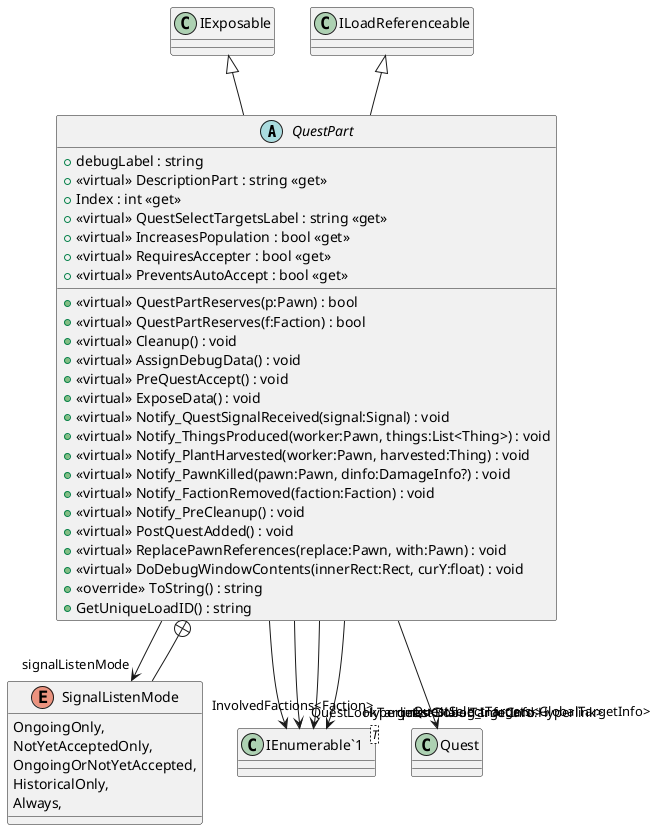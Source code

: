 @startuml
abstract class QuestPart {
    + debugLabel : string
    + <<virtual>> DescriptionPart : string <<get>>
    + Index : int <<get>>
    + <<virtual>> QuestSelectTargetsLabel : string <<get>>
    + <<virtual>> IncreasesPopulation : bool <<get>>
    + <<virtual>> RequiresAccepter : bool <<get>>
    + <<virtual>> PreventsAutoAccept : bool <<get>>
    + <<virtual>> QuestPartReserves(p:Pawn) : bool
    + <<virtual>> QuestPartReserves(f:Faction) : bool
    + <<virtual>> Cleanup() : void
    + <<virtual>> AssignDebugData() : void
    + <<virtual>> PreQuestAccept() : void
    + <<virtual>> ExposeData() : void
    + <<virtual>> Notify_QuestSignalReceived(signal:Signal) : void
    + <<virtual>> Notify_ThingsProduced(worker:Pawn, things:List<Thing>) : void
    + <<virtual>> Notify_PlantHarvested(worker:Pawn, harvested:Thing) : void
    + <<virtual>> Notify_PawnKilled(pawn:Pawn, dinfo:DamageInfo?) : void
    + <<virtual>> Notify_FactionRemoved(faction:Faction) : void
    + <<virtual>> Notify_PreCleanup() : void
    + <<virtual>> PostQuestAdded() : void
    + <<virtual>> ReplacePawnReferences(replace:Pawn, with:Pawn) : void
    + <<virtual>> DoDebugWindowContents(innerRect:Rect, curY:float) : void
    + <<override>> ToString() : string
    + GetUniqueLoadID() : string
}
enum SignalListenMode {
    OngoingOnly,
    NotYetAcceptedOnly,
    OngoingOrNotYetAccepted,
    HistoricalOnly,
    Always,
}
class "IEnumerable`1"<T> {
}
IExposable <|-- QuestPart
ILoadReferenceable <|-- QuestPart
QuestPart --> "quest" Quest
QuestPart --> "signalListenMode" SignalListenMode
QuestPart --> "QuestLookTargets<GlobalTargetInfo>" "IEnumerable`1"
QuestPart --> "QuestSelectTargets<GlobalTargetInfo>" "IEnumerable`1"
QuestPart --> "InvolvedFactions<Faction>" "IEnumerable`1"
QuestPart --> "Hyperlinks<Dialog_InfoCard.Hyperlink>" "IEnumerable`1"
QuestPart +-- SignalListenMode
@enduml
